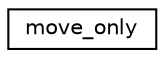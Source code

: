 digraph "Graphical Class Hierarchy"
{
  edge [fontname="Helvetica",fontsize="10",labelfontname="Helvetica",labelfontsize="10"];
  node [fontname="Helvetica",fontsize="10",shape=record];
  rankdir="LR";
  Node0 [label="move_only",height=0.2,width=0.4,color="black", fillcolor="white", style="filled",URL="$structmove__only.html"];
}
